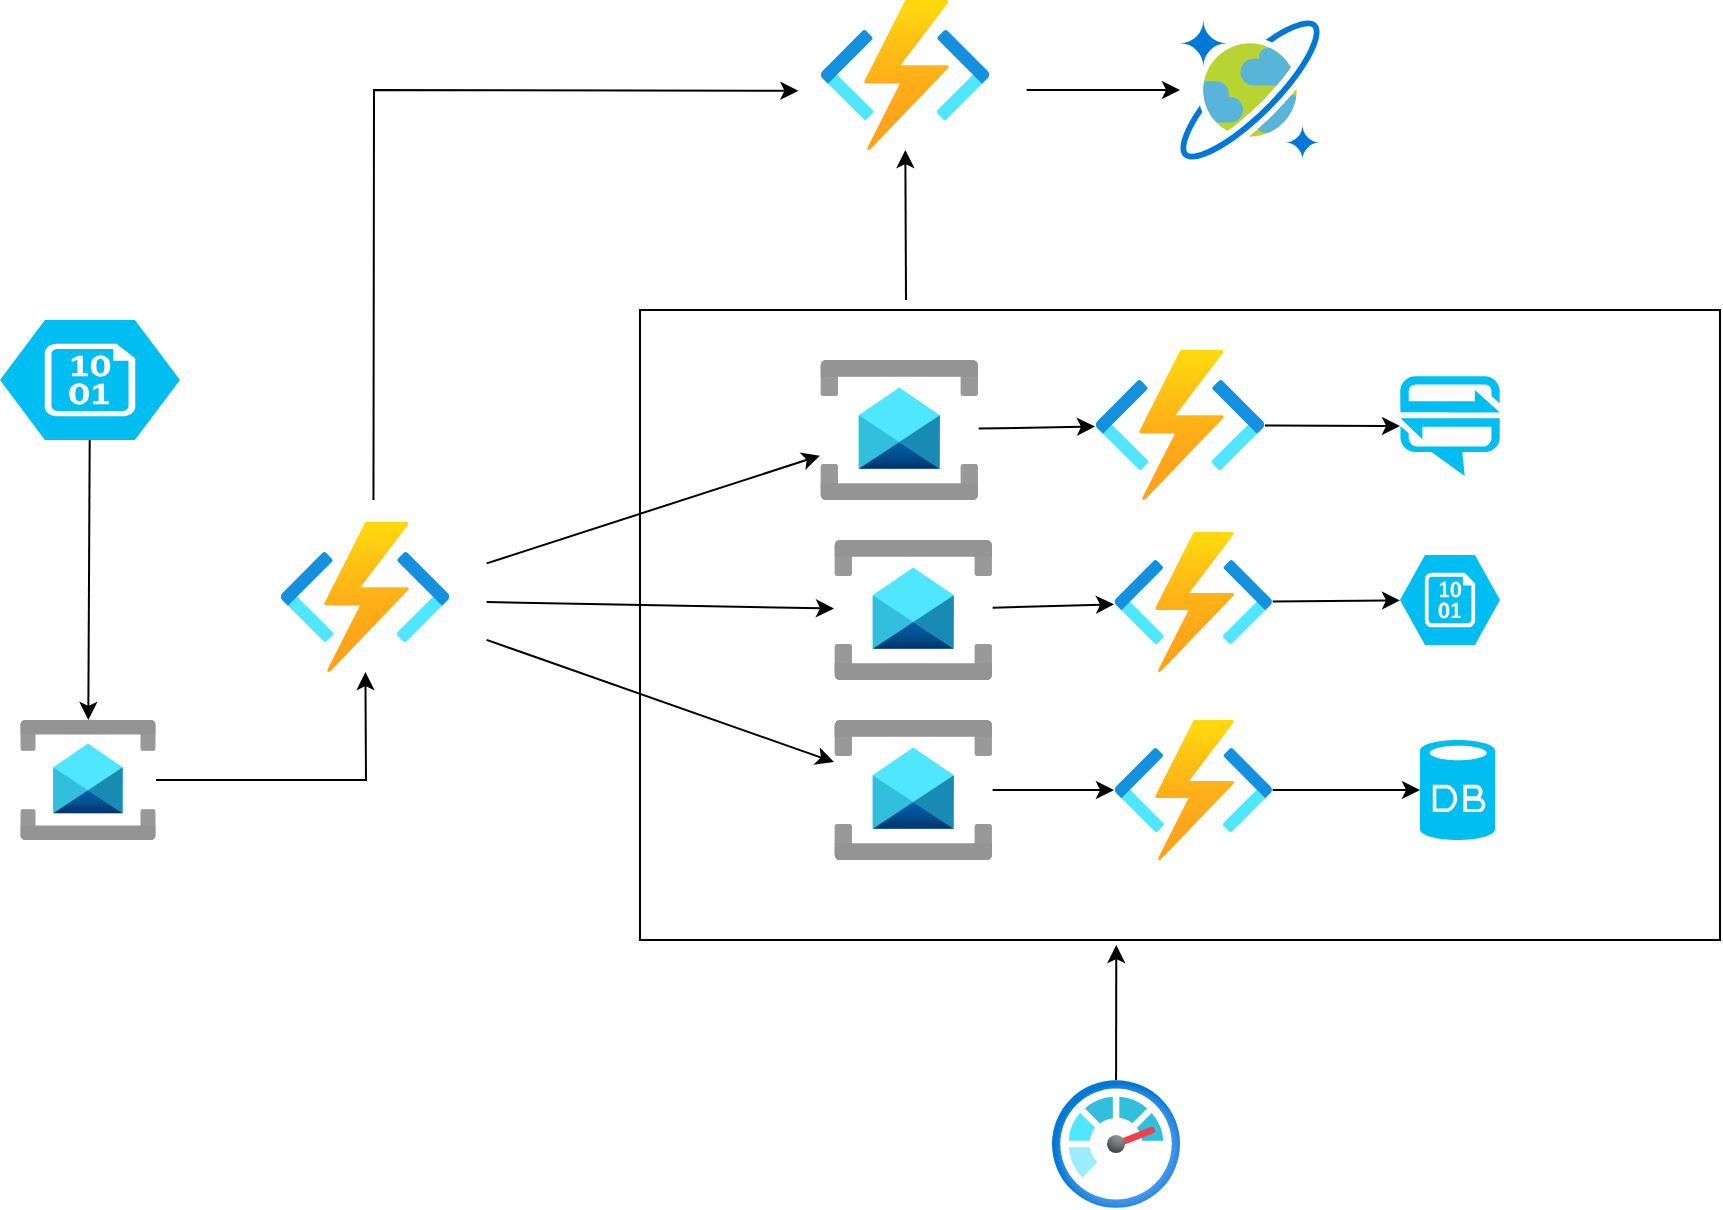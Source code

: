 <mxfile version="20.8.16" type="device" pages="2"><diagram name="Moderinized" id="1kBOxoLINOmGtAameKea"><mxGraphModel dx="1276" dy="1714" grid="1" gridSize="10" guides="1" tooltips="1" connect="1" arrows="1" fold="1" page="1" pageScale="1" pageWidth="850" pageHeight="1100" math="0" shadow="0"><root><mxCell id="0"/><mxCell id="1" parent="0"/><mxCell id="7c8T36mmPskGeyqBfjHl-24" style="edgeStyle=none;rounded=0;orthogonalLoop=1;jettySize=auto;html=1;" edge="1" parent="1" target="7c8T36mmPskGeyqBfjHl-36"><mxGeometry relative="1" as="geometry"><mxPoint x="593" y="90" as="sourcePoint"/><mxPoint x="599.952" y="39" as="targetPoint"/></mxGeometry></mxCell><mxCell id="7c8T36mmPskGeyqBfjHl-5" value="" style="rounded=0;whiteSpace=wrap;html=1;" vertex="1" parent="1"><mxGeometry x="460" y="95" width="540" height="315" as="geometry"/></mxCell><mxCell id="7c8T36mmPskGeyqBfjHl-3" style="rounded=0;orthogonalLoop=1;jettySize=auto;html=1;" edge="1" parent="1" source="7c8T36mmPskGeyqBfjHl-1" target="7c8T36mmPskGeyqBfjHl-2"><mxGeometry relative="1" as="geometry"><mxPoint x="215" y="280" as="targetPoint"/></mxGeometry></mxCell><mxCell id="7c8T36mmPskGeyqBfjHl-1" value="" style="verticalLabelPosition=bottom;html=1;verticalAlign=top;align=center;strokeColor=none;fillColor=#00BEF2;shape=mxgraph.azure.storage_blob;" vertex="1" parent="1"><mxGeometry x="140" y="100" width="90" height="60" as="geometry"/></mxCell><mxCell id="7c8T36mmPskGeyqBfjHl-8" style="edgeStyle=none;rounded=0;orthogonalLoop=1;jettySize=auto;html=1;" edge="1" parent="1" source="7c8T36mmPskGeyqBfjHl-2" target="7c8T36mmPskGeyqBfjHl-35"><mxGeometry relative="1" as="geometry"><mxPoint x="200.67" y="355" as="sourcePoint"/><mxPoint x="327.992" y="291" as="targetPoint"/><Array as="points"><mxPoint x="323" y="330"/></Array></mxGeometry></mxCell><mxCell id="7c8T36mmPskGeyqBfjHl-2" value="" style="aspect=fixed;html=1;points=[];align=center;image;fontSize=12;image=img/lib/azure2/integration/Service_Bus.svg;" vertex="1" parent="1"><mxGeometry x="150" y="300" width="68" height="60" as="geometry"/></mxCell><mxCell id="7c8T36mmPskGeyqBfjHl-9" style="edgeStyle=none;rounded=0;orthogonalLoop=1;jettySize=auto;html=1;entryX=-0.007;entryY=0.504;entryDx=0;entryDy=0;entryPerimeter=0;" edge="1" parent="1"><mxGeometry relative="1" as="geometry"><mxPoint x="326.731" y="190" as="sourcePoint"/><mxPoint x="539.207" y="-14.6" as="targetPoint"/><Array as="points"><mxPoint x="327" y="-15"/></Array></mxGeometry></mxCell><mxCell id="7c8T36mmPskGeyqBfjHl-14" style="edgeStyle=none;rounded=0;orthogonalLoop=1;jettySize=auto;html=1;" edge="1" parent="1" target="7c8T36mmPskGeyqBfjHl-12"><mxGeometry relative="1" as="geometry"><mxPoint x="383.33" y="241.049" as="sourcePoint"/></mxGeometry></mxCell><mxCell id="7c8T36mmPskGeyqBfjHl-15" style="edgeStyle=none;rounded=0;orthogonalLoop=1;jettySize=auto;html=1;" edge="1" parent="1" target="7c8T36mmPskGeyqBfjHl-11"><mxGeometry relative="1" as="geometry"><mxPoint x="383.33" y="221.687" as="sourcePoint"/></mxGeometry></mxCell><mxCell id="7c8T36mmPskGeyqBfjHl-16" style="edgeStyle=none;rounded=0;orthogonalLoop=1;jettySize=auto;html=1;" edge="1" parent="1" target="7c8T36mmPskGeyqBfjHl-13"><mxGeometry relative="1" as="geometry"><mxPoint x="383.33" y="259.938" as="sourcePoint"/></mxGeometry></mxCell><mxCell id="7c8T36mmPskGeyqBfjHl-6" value="" style="sketch=0;aspect=fixed;html=1;points=[];align=center;image;fontSize=12;image=img/lib/mscae/CosmosDB.svg;" vertex="1" parent="1"><mxGeometry x="730" y="-50" width="70" height="70" as="geometry"/></mxCell><mxCell id="7c8T36mmPskGeyqBfjHl-10" style="edgeStyle=none;rounded=0;orthogonalLoop=1;jettySize=auto;html=1;" edge="1" parent="1" target="7c8T36mmPskGeyqBfjHl-6"><mxGeometry relative="1" as="geometry"><mxPoint x="653.33" y="-15" as="sourcePoint"/></mxGeometry></mxCell><mxCell id="7c8T36mmPskGeyqBfjHl-20" style="edgeStyle=none;rounded=0;orthogonalLoop=1;jettySize=auto;html=1;" edge="1" parent="1" source="7c8T36mmPskGeyqBfjHl-11" target="7c8T36mmPskGeyqBfjHl-17"><mxGeometry relative="1" as="geometry"/></mxCell><mxCell id="7c8T36mmPskGeyqBfjHl-11" value="" style="aspect=fixed;html=1;points=[];align=center;image;fontSize=12;image=img/lib/azure2/integration/Service_Bus.svg;" vertex="1" parent="1"><mxGeometry x="550" y="120" width="79.34" height="70" as="geometry"/></mxCell><mxCell id="7c8T36mmPskGeyqBfjHl-21" style="edgeStyle=none;rounded=0;orthogonalLoop=1;jettySize=auto;html=1;" edge="1" parent="1" source="7c8T36mmPskGeyqBfjHl-12" target="7c8T36mmPskGeyqBfjHl-18"><mxGeometry relative="1" as="geometry"/></mxCell><mxCell id="7c8T36mmPskGeyqBfjHl-12" value="" style="aspect=fixed;html=1;points=[];align=center;image;fontSize=12;image=img/lib/azure2/integration/Service_Bus.svg;" vertex="1" parent="1"><mxGeometry x="556.99" y="210" width="79.34" height="70" as="geometry"/></mxCell><mxCell id="7c8T36mmPskGeyqBfjHl-22" style="edgeStyle=none;rounded=0;orthogonalLoop=1;jettySize=auto;html=1;" edge="1" parent="1" source="7c8T36mmPskGeyqBfjHl-13" target="7c8T36mmPskGeyqBfjHl-19"><mxGeometry relative="1" as="geometry"/></mxCell><mxCell id="7c8T36mmPskGeyqBfjHl-13" value="" style="aspect=fixed;html=1;points=[];align=center;image;fontSize=12;image=img/lib/azure2/integration/Service_Bus.svg;" vertex="1" parent="1"><mxGeometry x="556.99" y="300" width="79.34" height="70" as="geometry"/></mxCell><mxCell id="7c8T36mmPskGeyqBfjHl-32" style="edgeStyle=none;rounded=0;orthogonalLoop=1;jettySize=auto;html=1;entryX=0;entryY=0.5;entryDx=0;entryDy=0;entryPerimeter=0;" edge="1" parent="1" source="7c8T36mmPskGeyqBfjHl-17" target="7c8T36mmPskGeyqBfjHl-29"><mxGeometry relative="1" as="geometry"/></mxCell><mxCell id="7c8T36mmPskGeyqBfjHl-17" value="" style="aspect=fixed;html=1;points=[];align=center;image;fontSize=12;image=img/lib/azure2/iot/Function_Apps.svg;" vertex="1" parent="1"><mxGeometry x="687.5" y="115" width="85" height="75" as="geometry"/></mxCell><mxCell id="7c8T36mmPskGeyqBfjHl-33" style="edgeStyle=none;rounded=0;orthogonalLoop=1;jettySize=auto;html=1;" edge="1" parent="1" source="7c8T36mmPskGeyqBfjHl-18" target="7c8T36mmPskGeyqBfjHl-28"><mxGeometry relative="1" as="geometry"/></mxCell><mxCell id="7c8T36mmPskGeyqBfjHl-18" value="" style="aspect=fixed;html=1;points=[];align=center;image;fontSize=12;image=img/lib/azure2/iot/Function_Apps.svg;" vertex="1" parent="1"><mxGeometry x="697" y="206" width="79.33" height="70" as="geometry"/></mxCell><mxCell id="7c8T36mmPskGeyqBfjHl-34" style="edgeStyle=none;rounded=0;orthogonalLoop=1;jettySize=auto;html=1;entryX=0;entryY=0.5;entryDx=0;entryDy=0;entryPerimeter=0;" edge="1" parent="1" source="7c8T36mmPskGeyqBfjHl-19" target="7c8T36mmPskGeyqBfjHl-30"><mxGeometry relative="1" as="geometry"/></mxCell><mxCell id="7c8T36mmPskGeyqBfjHl-19" value="" style="aspect=fixed;html=1;points=[];align=center;image;fontSize=12;image=img/lib/azure2/iot/Function_Apps.svg;" vertex="1" parent="1"><mxGeometry x="697" y="300" width="79.33" height="70" as="geometry"/></mxCell><mxCell id="7c8T36mmPskGeyqBfjHl-27" style="edgeStyle=none;rounded=0;orthogonalLoop=1;jettySize=auto;html=1;entryX=0.441;entryY=1.008;entryDx=0;entryDy=0;entryPerimeter=0;" edge="1" parent="1" source="7c8T36mmPskGeyqBfjHl-26" target="7c8T36mmPskGeyqBfjHl-5"><mxGeometry relative="1" as="geometry"/></mxCell><mxCell id="7c8T36mmPskGeyqBfjHl-26" value="" style="aspect=fixed;html=1;points=[];align=center;image;fontSize=12;image=img/lib/azure2/management_governance/Monitor.svg;" vertex="1" parent="1"><mxGeometry x="666" y="480" width="64" height="64" as="geometry"/></mxCell><mxCell id="7c8T36mmPskGeyqBfjHl-28" value="" style="verticalLabelPosition=bottom;html=1;verticalAlign=top;align=center;strokeColor=none;fillColor=#00BEF2;shape=mxgraph.azure.storage_blob;" vertex="1" parent="1"><mxGeometry x="840" y="217.5" width="50" height="45" as="geometry"/></mxCell><mxCell id="7c8T36mmPskGeyqBfjHl-29" value="" style="verticalLabelPosition=bottom;html=1;verticalAlign=top;align=center;strokeColor=none;fillColor=#00BEF2;shape=mxgraph.azure.notification_hub;pointerEvents=1;" vertex="1" parent="1"><mxGeometry x="840" y="128" width="50" height="50" as="geometry"/></mxCell><mxCell id="7c8T36mmPskGeyqBfjHl-30" value="" style="verticalLabelPosition=bottom;html=1;verticalAlign=top;align=center;strokeColor=none;fillColor=#00BEF2;shape=mxgraph.azure.database;" vertex="1" parent="1"><mxGeometry x="850" y="310" width="37.5" height="50" as="geometry"/></mxCell><mxCell id="7c8T36mmPskGeyqBfjHl-35" value="" style="aspect=fixed;html=1;points=[];align=center;image;fontSize=12;image=img/lib/azure2/iot/Function_Apps.svg;" vertex="1" parent="1"><mxGeometry x="280" y="201" width="85" height="75" as="geometry"/></mxCell><mxCell id="7c8T36mmPskGeyqBfjHl-36" value="" style="aspect=fixed;html=1;points=[];align=center;image;fontSize=12;image=img/lib/azure2/iot/Function_Apps.svg;" vertex="1" parent="1"><mxGeometry x="550" y="-60" width="85" height="75" as="geometry"/></mxCell></root></mxGraphModel></diagram><diagram id="oe-I6SB-TJ_fMOADA9u5" name="Legacy"><mxGraphModel dx="1276" dy="614" grid="1" gridSize="10" guides="1" tooltips="1" connect="1" arrows="1" fold="1" page="1" pageScale="1" pageWidth="850" pageHeight="1100" math="0" shadow="0"><root><mxCell id="0"/><mxCell id="1" parent="0"/><mxCell id="aiWgdNJ-UKRk7PISLJJI-9" style="edgeStyle=none;rounded=0;orthogonalLoop=1;jettySize=auto;html=1;" edge="1" parent="1" source="aiWgdNJ-UKRk7PISLJJI-1"><mxGeometry relative="1" as="geometry"><mxPoint x="217.982" y="176.541" as="sourcePoint"/><mxPoint x="330" y="170.91" as="targetPoint"/></mxGeometry></mxCell><mxCell id="aiWgdNJ-UKRk7PISLJJI-1" value="" style="sketch=0;outlineConnect=0;fontColor=#232F3E;gradientColor=none;fillColor=#3F8624;strokeColor=none;dashed=0;verticalLabelPosition=bottom;verticalAlign=top;align=center;html=1;fontSize=12;fontStyle=0;aspect=fixed;pointerEvents=1;shape=mxgraph.aws4.file_system;" vertex="1" parent="1"><mxGeometry x="140" y="133" width="78" height="73" as="geometry"/></mxCell><mxCell id="aiWgdNJ-UKRk7PISLJJI-10" style="edgeStyle=none;rounded=0;orthogonalLoop=1;jettySize=auto;html=1;" edge="1" parent="1" source="aiWgdNJ-UKRk7PISLJJI-2" target="aiWgdNJ-UKRk7PISLJJI-3"><mxGeometry relative="1" as="geometry"/></mxCell><mxCell id="aiWgdNJ-UKRk7PISLJJI-2" value="" style="sketch=0;outlineConnect=0;fontColor=#232F3E;gradientColor=none;fillColor=#067F68;strokeColor=none;dashed=0;verticalLabelPosition=bottom;verticalAlign=top;align=center;html=1;fontSize=12;fontStyle=0;aspect=fixed;shape=mxgraph.aws4.transfer_for_ftp_resource;" vertex="1" parent="1"><mxGeometry x="330" y="130.5" width="76" height="78" as="geometry"/></mxCell><mxCell id="aiWgdNJ-UKRk7PISLJJI-11" style="rounded=0;orthogonalLoop=1;jettySize=auto;html=1;entryX=0.5;entryY=0;entryDx=0;entryDy=0;" edge="1" parent="1" source="aiWgdNJ-UKRk7PISLJJI-3" target="aiWgdNJ-UKRk7PISLJJI-4"><mxGeometry relative="1" as="geometry"><Array as="points"><mxPoint x="540" y="240"/><mxPoint x="420" y="240"/><mxPoint x="350" y="240"/><mxPoint x="285" y="240"/></Array></mxGeometry></mxCell><mxCell id="aiWgdNJ-UKRk7PISLJJI-3" value="" style="shadow=0;dashed=0;html=1;strokeColor=none;fillColor=#4495D1;labelPosition=center;verticalLabelPosition=bottom;verticalAlign=top;align=center;outlineConnect=0;shape=mxgraph.veeam.local_disk;" vertex="1" parent="1"><mxGeometry x="500" y="139" width="80" height="61" as="geometry"/></mxCell><mxCell id="aiWgdNJ-UKRk7PISLJJI-12" style="edgeStyle=none;rounded=0;orthogonalLoop=1;jettySize=auto;html=1;" edge="1" parent="1" source="aiWgdNJ-UKRk7PISLJJI-4" target="aiWgdNJ-UKRk7PISLJJI-6"><mxGeometry relative="1" as="geometry"/></mxCell><mxCell id="aiWgdNJ-UKRk7PISLJJI-4" value="Desktop" style="strokeColor=#dddddd;shadow=1;strokeWidth=1;rounded=1;absoluteArcSize=1;arcSize=2;labelPosition=center;verticalLabelPosition=middle;align=center;verticalAlign=bottom;spacingLeft=0;fontColor=#999999;fontSize=12;whiteSpace=wrap;spacingBottom=2;" vertex="1" parent="1"><mxGeometry x="250" y="320.5" width="70" height="85" as="geometry"/></mxCell><mxCell id="aiWgdNJ-UKRk7PISLJJI-5" value="" style="sketch=0;dashed=0;connectable=0;html=1;fillColor=#757575;strokeColor=none;shape=mxgraph.gcp2.desktop;part=1;" vertex="1" parent="aiWgdNJ-UKRk7PISLJJI-4"><mxGeometry x="0.5" width="50" height="45" relative="1" as="geometry"><mxPoint x="-25" y="12.5" as="offset"/></mxGeometry></mxCell><mxCell id="aiWgdNJ-UKRk7PISLJJI-13" style="edgeStyle=none;rounded=0;orthogonalLoop=1;jettySize=auto;html=1;" edge="1" parent="1" source="aiWgdNJ-UKRk7PISLJJI-6" target="aiWgdNJ-UKRk7PISLJJI-7"><mxGeometry relative="1" as="geometry"><Array as="points"><mxPoint x="500" y="310"/></Array></mxGeometry></mxCell><mxCell id="aiWgdNJ-UKRk7PISLJJI-14" style="edgeStyle=none;rounded=0;orthogonalLoop=1;jettySize=auto;html=1;entryX=0.149;entryY=0.502;entryDx=0;entryDy=0;entryPerimeter=0;" edge="1" parent="1" source="aiWgdNJ-UKRk7PISLJJI-6" target="aiWgdNJ-UKRk7PISLJJI-8"><mxGeometry relative="1" as="geometry"><Array as="points"><mxPoint x="501" y="430"/></Array></mxGeometry></mxCell><mxCell id="aiWgdNJ-UKRk7PISLJJI-6" value="" style="aspect=fixed;html=1;points=[];align=center;image;fontSize=12;image=img/lib/azure2/databases/SSIS_Lift_And_Shift_IR.svg;" vertex="1" parent="1"><mxGeometry x="470" y="329" width="62" height="68" as="geometry"/></mxCell><mxCell id="aiWgdNJ-UKRk7PISLJJI-7" value="" style="html=1;verticalLabelPosition=bottom;align=center;labelBackgroundColor=#ffffff;verticalAlign=top;strokeWidth=2;strokeColor=#0080F0;shadow=0;dashed=0;shape=mxgraph.ios7.icons.mail;" vertex="1" parent="1"><mxGeometry x="660" y="296" width="50" height="30" as="geometry"/></mxCell><mxCell id="aiWgdNJ-UKRk7PISLJJI-8" value="" style="verticalLabelPosition=bottom;html=1;verticalAlign=top;align=center;strokeColor=none;fillColor=#00BEF2;shape=mxgraph.azure.sql_database;" vertex="1" parent="1"><mxGeometry x="673" y="397" width="47" height="63" as="geometry"/></mxCell></root></mxGraphModel></diagram></mxfile>